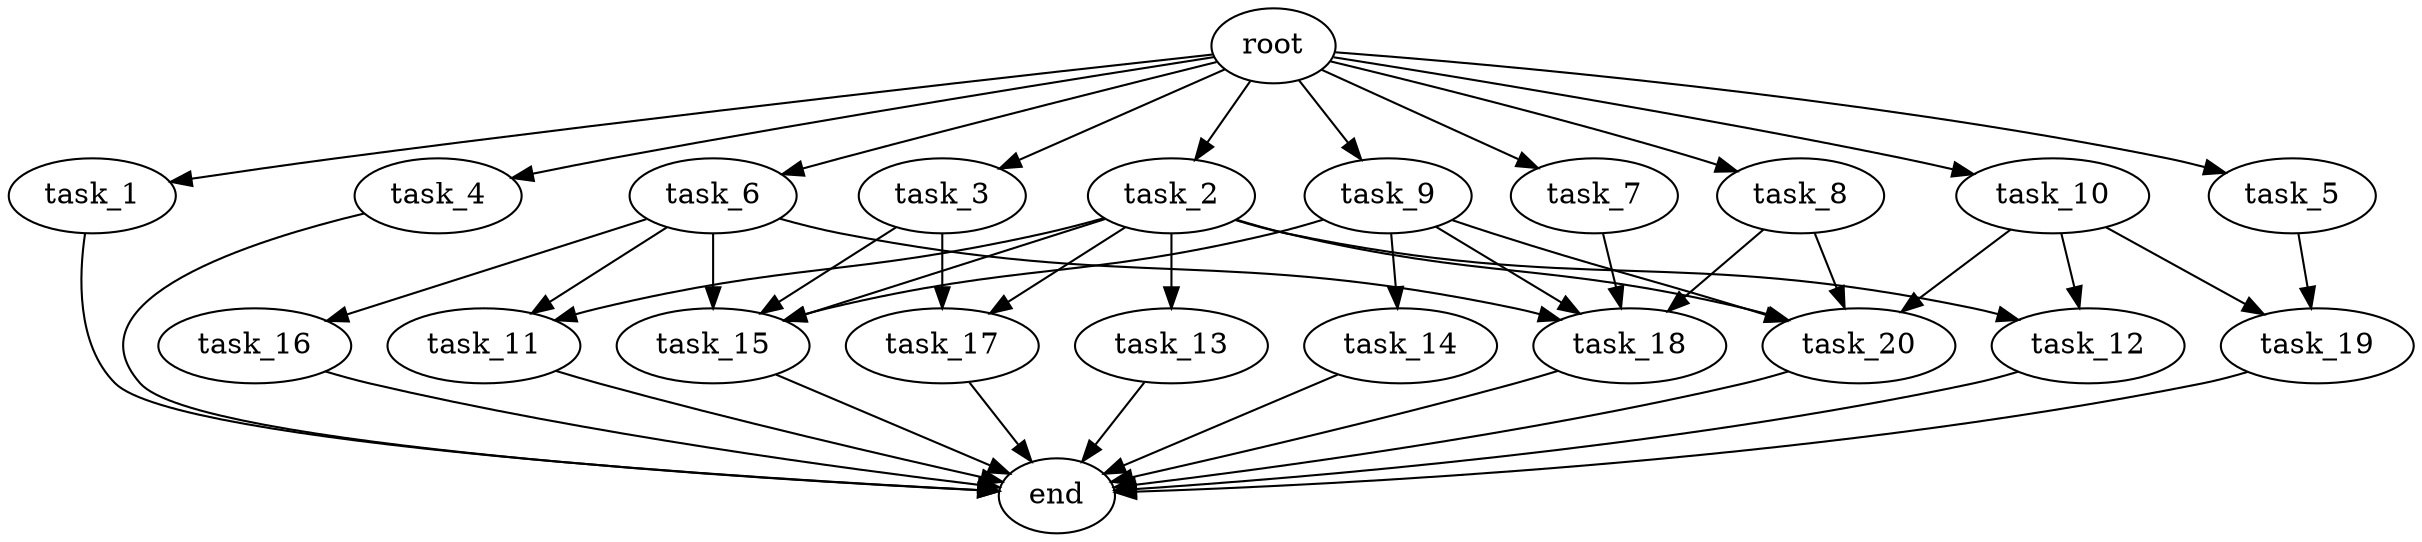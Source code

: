digraph G {
  root [size="0.000000e+00"];
  task_1 [size="3.643382e+09"];
  task_2 [size="1.478289e+09"];
  task_3 [size="1.505576e+09"];
  task_4 [size="6.853381e+09"];
  task_5 [size="3.003456e+09"];
  task_6 [size="4.354452e+09"];
  task_7 [size="3.187213e+09"];
  task_8 [size="8.302314e+09"];
  task_9 [size="6.452109e+08"];
  task_10 [size="2.036377e+09"];
  task_11 [size="4.124971e+09"];
  task_12 [size="8.237283e+09"];
  task_13 [size="6.460780e+09"];
  task_14 [size="2.565210e+09"];
  task_15 [size="6.012721e+09"];
  task_16 [size="4.059254e+09"];
  task_17 [size="1.136472e+09"];
  task_18 [size="1.919968e+09"];
  task_19 [size="2.456621e+09"];
  task_20 [size="8.272461e+09"];
  end [size="0.000000e+00"];

  root -> task_1 [size="1.000000e-12"];
  root -> task_2 [size="1.000000e-12"];
  root -> task_3 [size="1.000000e-12"];
  root -> task_4 [size="1.000000e-12"];
  root -> task_5 [size="1.000000e-12"];
  root -> task_6 [size="1.000000e-12"];
  root -> task_7 [size="1.000000e-12"];
  root -> task_8 [size="1.000000e-12"];
  root -> task_9 [size="1.000000e-12"];
  root -> task_10 [size="1.000000e-12"];
  task_1 -> end [size="1.000000e-12"];
  task_2 -> task_11 [size="2.062486e+08"];
  task_2 -> task_12 [size="4.118642e+08"];
  task_2 -> task_13 [size="6.460780e+08"];
  task_2 -> task_15 [size="1.503180e+08"];
  task_2 -> task_17 [size="5.682361e+07"];
  task_2 -> task_20 [size="2.068115e+08"];
  task_3 -> task_15 [size="1.503180e+08"];
  task_3 -> task_17 [size="5.682361e+07"];
  task_4 -> end [size="1.000000e-12"];
  task_5 -> task_19 [size="1.228310e+08"];
  task_6 -> task_11 [size="2.062486e+08"];
  task_6 -> task_15 [size="1.503180e+08"];
  task_6 -> task_16 [size="4.059254e+08"];
  task_6 -> task_18 [size="4.799920e+07"];
  task_7 -> task_18 [size="4.799920e+07"];
  task_8 -> task_18 [size="4.799920e+07"];
  task_8 -> task_20 [size="2.068115e+08"];
  task_9 -> task_14 [size="2.565210e+08"];
  task_9 -> task_15 [size="1.503180e+08"];
  task_9 -> task_18 [size="4.799920e+07"];
  task_9 -> task_20 [size="2.068115e+08"];
  task_10 -> task_12 [size="4.118642e+08"];
  task_10 -> task_19 [size="1.228310e+08"];
  task_10 -> task_20 [size="2.068115e+08"];
  task_11 -> end [size="1.000000e-12"];
  task_12 -> end [size="1.000000e-12"];
  task_13 -> end [size="1.000000e-12"];
  task_14 -> end [size="1.000000e-12"];
  task_15 -> end [size="1.000000e-12"];
  task_16 -> end [size="1.000000e-12"];
  task_17 -> end [size="1.000000e-12"];
  task_18 -> end [size="1.000000e-12"];
  task_19 -> end [size="1.000000e-12"];
  task_20 -> end [size="1.000000e-12"];
}
